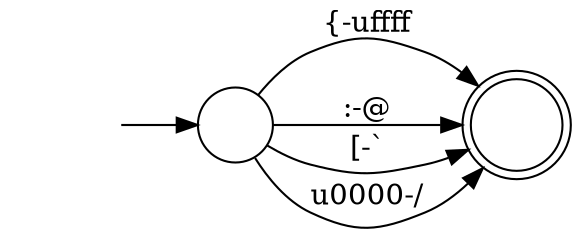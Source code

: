 digraph Automaton {
	graph [bb="0,0,250,101.88",
		dpi=96,
		rankdir=LR
	];
	node [label="\N"];
	0	 [height=0.5,
		label="",
		pos="109,46.885",
		shape=circle,
		width=0.5];
	1	 [height=0.61111,
		label="",
		pos="228,46.885",
		shape=doublecircle,
		width=0.61111];
	0 -> 1	 [label="{-\uffff",
		lp="166.5,94.385",
		pos="e,213.25,63.821 119.88,61.228 126.09,68.926 134.84,77.676 145,81.885 162.66,89.198 170.15,88.719 188,81.885 194.51,79.393 200.61,\
75.259 205.97,70.689"];
	0 -> 1	 [label=":-@",
		lp="166.5,54.385",
		pos="e,205.6,46.885 127.01,46.885 144.88,46.885 173.38,46.885 195.39,46.885"];
	0 -> 1	 [label="[-`",
		lp="166.5,35.385",
		pos="e,208.6,35.801 124.31,37.019 130.4,33.392 137.76,29.723 145,27.885 163.52,23.181 169.38,23.59 188,27.885 191.74,28.748 195.54,30.022 \
199.23,31.507"];
	0 -> 1	 [label="\u0000-/",
		lp="166.5,13.385",
		pos="e,215.18,28.828 118.51,31.404 124.56,22.124 133.61,11.137 145,5.885 162.35,-2.1182 170.44,-1.6486 188,5.885 195.74,9.207 202.68,\
14.906 208.47,21.016"];
	initial	 [height=0.5,
		label="",
		pos="27,46.885",
		shape=plaintext,
		width=0.75];
	initial -> 0	 [pos="e,90.826,46.885 54.195,46.885 62.654,46.885 72.051,46.885 80.595,46.885"];
}
